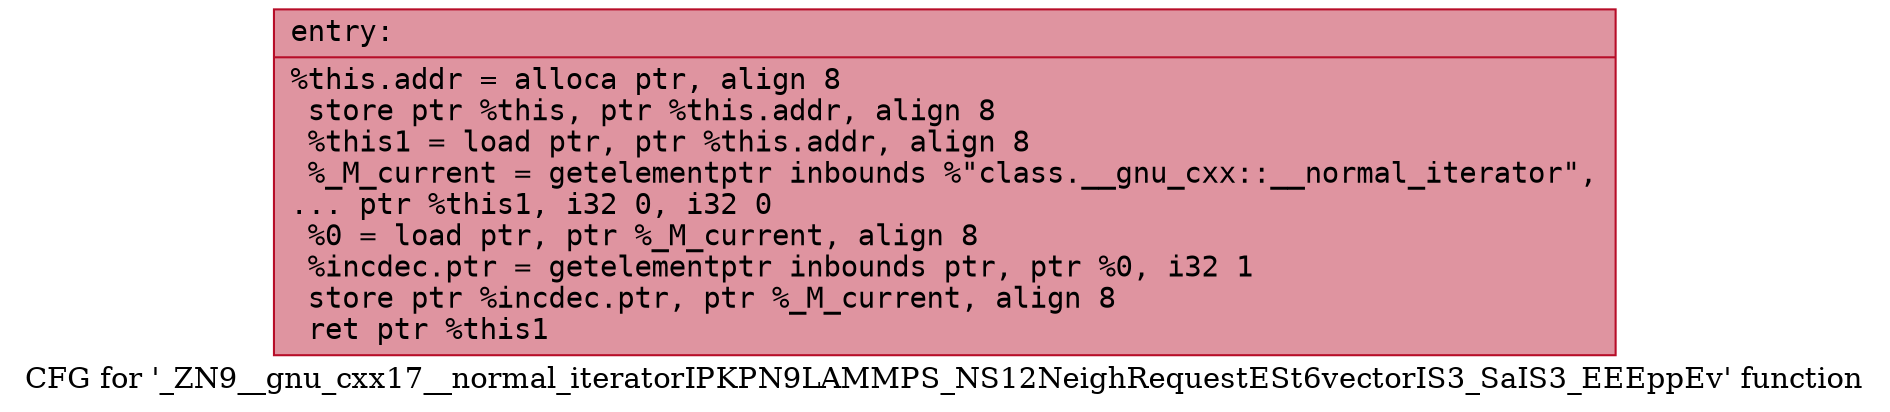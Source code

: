 digraph "CFG for '_ZN9__gnu_cxx17__normal_iteratorIPKPN9LAMMPS_NS12NeighRequestESt6vectorIS3_SaIS3_EEEppEv' function" {
	label="CFG for '_ZN9__gnu_cxx17__normal_iteratorIPKPN9LAMMPS_NS12NeighRequestESt6vectorIS3_SaIS3_EEEppEv' function";

	Node0x55975a6f2a00 [shape=record,color="#b70d28ff", style=filled, fillcolor="#b70d2870" fontname="Courier",label="{entry:\l|  %this.addr = alloca ptr, align 8\l  store ptr %this, ptr %this.addr, align 8\l  %this1 = load ptr, ptr %this.addr, align 8\l  %_M_current = getelementptr inbounds %\"class.__gnu_cxx::__normal_iterator\",\l... ptr %this1, i32 0, i32 0\l  %0 = load ptr, ptr %_M_current, align 8\l  %incdec.ptr = getelementptr inbounds ptr, ptr %0, i32 1\l  store ptr %incdec.ptr, ptr %_M_current, align 8\l  ret ptr %this1\l}"];
}
